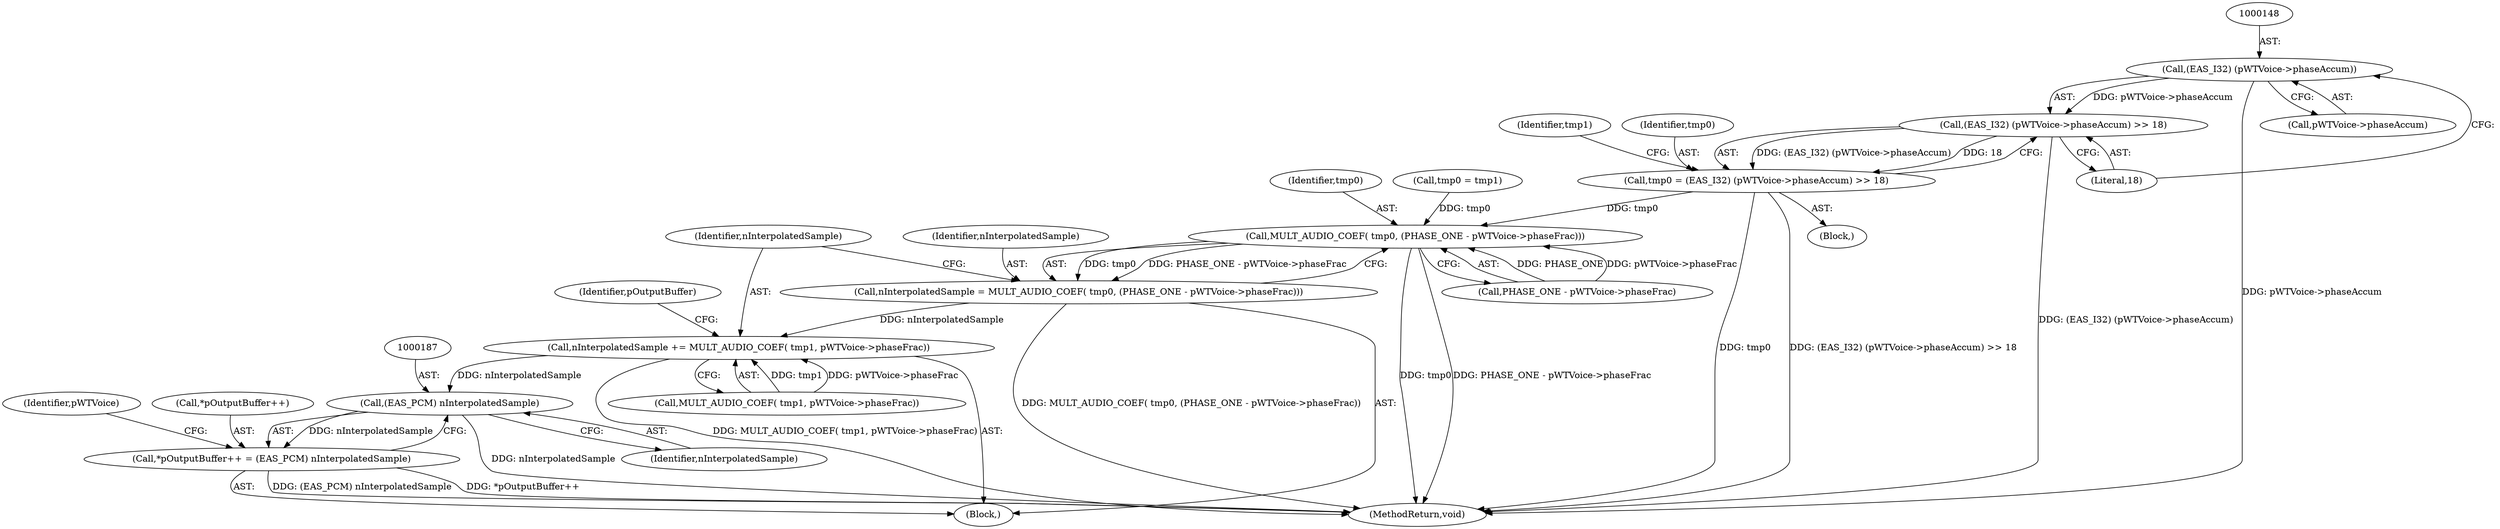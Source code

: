 digraph "0_Android_24d7c408c52143bce7b49de82f3913fd8d1219cf_2@pointer" {
"1000147" [label="(Call,(EAS_I32) (pWTVoice->phaseAccum))"];
"1000146" [label="(Call,(EAS_I32) (pWTVoice->phaseAccum) >> 18)"];
"1000144" [label="(Call,tmp0 = (EAS_I32) (pWTVoice->phaseAccum) >> 18)"];
"1000168" [label="(Call,MULT_AUDIO_COEF( tmp0, (PHASE_ONE - pWTVoice->phaseFrac)))"];
"1000166" [label="(Call,nInterpolatedSample = MULT_AUDIO_COEF( tmp0, (PHASE_ONE - pWTVoice->phaseFrac)))"];
"1000175" [label="(Call,nInterpolatedSample += MULT_AUDIO_COEF( tmp1, pWTVoice->phaseFrac))"];
"1000186" [label="(Call,(EAS_PCM) nInterpolatedSample)"];
"1000182" [label="(Call,*pOutputBuffer++ = (EAS_PCM) nInterpolatedSample)"];
"1000185" [label="(Identifier,pOutputBuffer)"];
"1000166" [label="(Call,nInterpolatedSample = MULT_AUDIO_COEF( tmp0, (PHASE_ONE - pWTVoice->phaseFrac)))"];
"1000240" [label="(MethodReturn,void)"];
"1000146" [label="(Call,(EAS_I32) (pWTVoice->phaseAccum) >> 18)"];
"1000191" [label="(Identifier,pWTVoice)"];
"1000175" [label="(Call,nInterpolatedSample += MULT_AUDIO_COEF( tmp1, pWTVoice->phaseFrac))"];
"1000176" [label="(Identifier,nInterpolatedSample)"];
"1000177" [label="(Call,MULT_AUDIO_COEF( tmp1, pWTVoice->phaseFrac))"];
"1000169" [label="(Identifier,tmp0)"];
"1000109" [label="(Block,)"];
"1000170" [label="(Call,PHASE_ONE - pWTVoice->phaseFrac)"];
"1000165" [label="(Block,)"];
"1000168" [label="(Call,MULT_AUDIO_COEF( tmp0, (PHASE_ONE - pWTVoice->phaseFrac)))"];
"1000188" [label="(Identifier,nInterpolatedSample)"];
"1000154" [label="(Identifier,tmp1)"];
"1000167" [label="(Identifier,nInterpolatedSample)"];
"1000149" [label="(Call,pWTVoice->phaseAccum)"];
"1000182" [label="(Call,*pOutputBuffer++ = (EAS_PCM) nInterpolatedSample)"];
"1000186" [label="(Call,(EAS_PCM) nInterpolatedSample)"];
"1000147" [label="(Call,(EAS_I32) (pWTVoice->phaseAccum))"];
"1000145" [label="(Identifier,tmp0)"];
"1000183" [label="(Call,*pOutputBuffer++)"];
"1000152" [label="(Literal,18)"];
"1000144" [label="(Call,tmp0 = (EAS_I32) (pWTVoice->phaseAccum) >> 18)"];
"1000202" [label="(Call,tmp0 = tmp1)"];
"1000147" -> "1000146"  [label="AST: "];
"1000147" -> "1000149"  [label="CFG: "];
"1000148" -> "1000147"  [label="AST: "];
"1000149" -> "1000147"  [label="AST: "];
"1000152" -> "1000147"  [label="CFG: "];
"1000147" -> "1000240"  [label="DDG: pWTVoice->phaseAccum"];
"1000147" -> "1000146"  [label="DDG: pWTVoice->phaseAccum"];
"1000146" -> "1000144"  [label="AST: "];
"1000146" -> "1000152"  [label="CFG: "];
"1000152" -> "1000146"  [label="AST: "];
"1000144" -> "1000146"  [label="CFG: "];
"1000146" -> "1000240"  [label="DDG: (EAS_I32) (pWTVoice->phaseAccum)"];
"1000146" -> "1000144"  [label="DDG: (EAS_I32) (pWTVoice->phaseAccum)"];
"1000146" -> "1000144"  [label="DDG: 18"];
"1000144" -> "1000109"  [label="AST: "];
"1000145" -> "1000144"  [label="AST: "];
"1000154" -> "1000144"  [label="CFG: "];
"1000144" -> "1000240"  [label="DDG: tmp0"];
"1000144" -> "1000240"  [label="DDG: (EAS_I32) (pWTVoice->phaseAccum) >> 18"];
"1000144" -> "1000168"  [label="DDG: tmp0"];
"1000168" -> "1000166"  [label="AST: "];
"1000168" -> "1000170"  [label="CFG: "];
"1000169" -> "1000168"  [label="AST: "];
"1000170" -> "1000168"  [label="AST: "];
"1000166" -> "1000168"  [label="CFG: "];
"1000168" -> "1000240"  [label="DDG: tmp0"];
"1000168" -> "1000240"  [label="DDG: PHASE_ONE - pWTVoice->phaseFrac"];
"1000168" -> "1000166"  [label="DDG: tmp0"];
"1000168" -> "1000166"  [label="DDG: PHASE_ONE - pWTVoice->phaseFrac"];
"1000202" -> "1000168"  [label="DDG: tmp0"];
"1000170" -> "1000168"  [label="DDG: PHASE_ONE"];
"1000170" -> "1000168"  [label="DDG: pWTVoice->phaseFrac"];
"1000166" -> "1000165"  [label="AST: "];
"1000167" -> "1000166"  [label="AST: "];
"1000176" -> "1000166"  [label="CFG: "];
"1000166" -> "1000240"  [label="DDG: MULT_AUDIO_COEF( tmp0, (PHASE_ONE - pWTVoice->phaseFrac))"];
"1000166" -> "1000175"  [label="DDG: nInterpolatedSample"];
"1000175" -> "1000165"  [label="AST: "];
"1000175" -> "1000177"  [label="CFG: "];
"1000176" -> "1000175"  [label="AST: "];
"1000177" -> "1000175"  [label="AST: "];
"1000185" -> "1000175"  [label="CFG: "];
"1000175" -> "1000240"  [label="DDG: MULT_AUDIO_COEF( tmp1, pWTVoice->phaseFrac)"];
"1000177" -> "1000175"  [label="DDG: tmp1"];
"1000177" -> "1000175"  [label="DDG: pWTVoice->phaseFrac"];
"1000175" -> "1000186"  [label="DDG: nInterpolatedSample"];
"1000186" -> "1000182"  [label="AST: "];
"1000186" -> "1000188"  [label="CFG: "];
"1000187" -> "1000186"  [label="AST: "];
"1000188" -> "1000186"  [label="AST: "];
"1000182" -> "1000186"  [label="CFG: "];
"1000186" -> "1000240"  [label="DDG: nInterpolatedSample"];
"1000186" -> "1000182"  [label="DDG: nInterpolatedSample"];
"1000182" -> "1000165"  [label="AST: "];
"1000183" -> "1000182"  [label="AST: "];
"1000191" -> "1000182"  [label="CFG: "];
"1000182" -> "1000240"  [label="DDG: (EAS_PCM) nInterpolatedSample"];
"1000182" -> "1000240"  [label="DDG: *pOutputBuffer++"];
}
